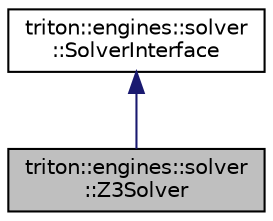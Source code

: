 digraph "triton::engines::solver::Z3Solver"
{
  edge [fontname="Helvetica",fontsize="10",labelfontname="Helvetica",labelfontsize="10"];
  node [fontname="Helvetica",fontsize="10",shape=record];
  Node0 [label="triton::engines::solver\l::Z3Solver",height=0.2,width=0.4,color="black", fillcolor="grey75", style="filled", fontcolor="black"];
  Node1 -> Node0 [dir="back",color="midnightblue",fontsize="10",style="solid",fontname="Helvetica"];
  Node1 [label="triton::engines::solver\l::SolverInterface",height=0.2,width=0.4,color="black", fillcolor="white", style="filled",URL="$classtriton_1_1engines_1_1solver_1_1SolverInterface.html",tooltip="This interface is used to interface with solvers. "];
}
